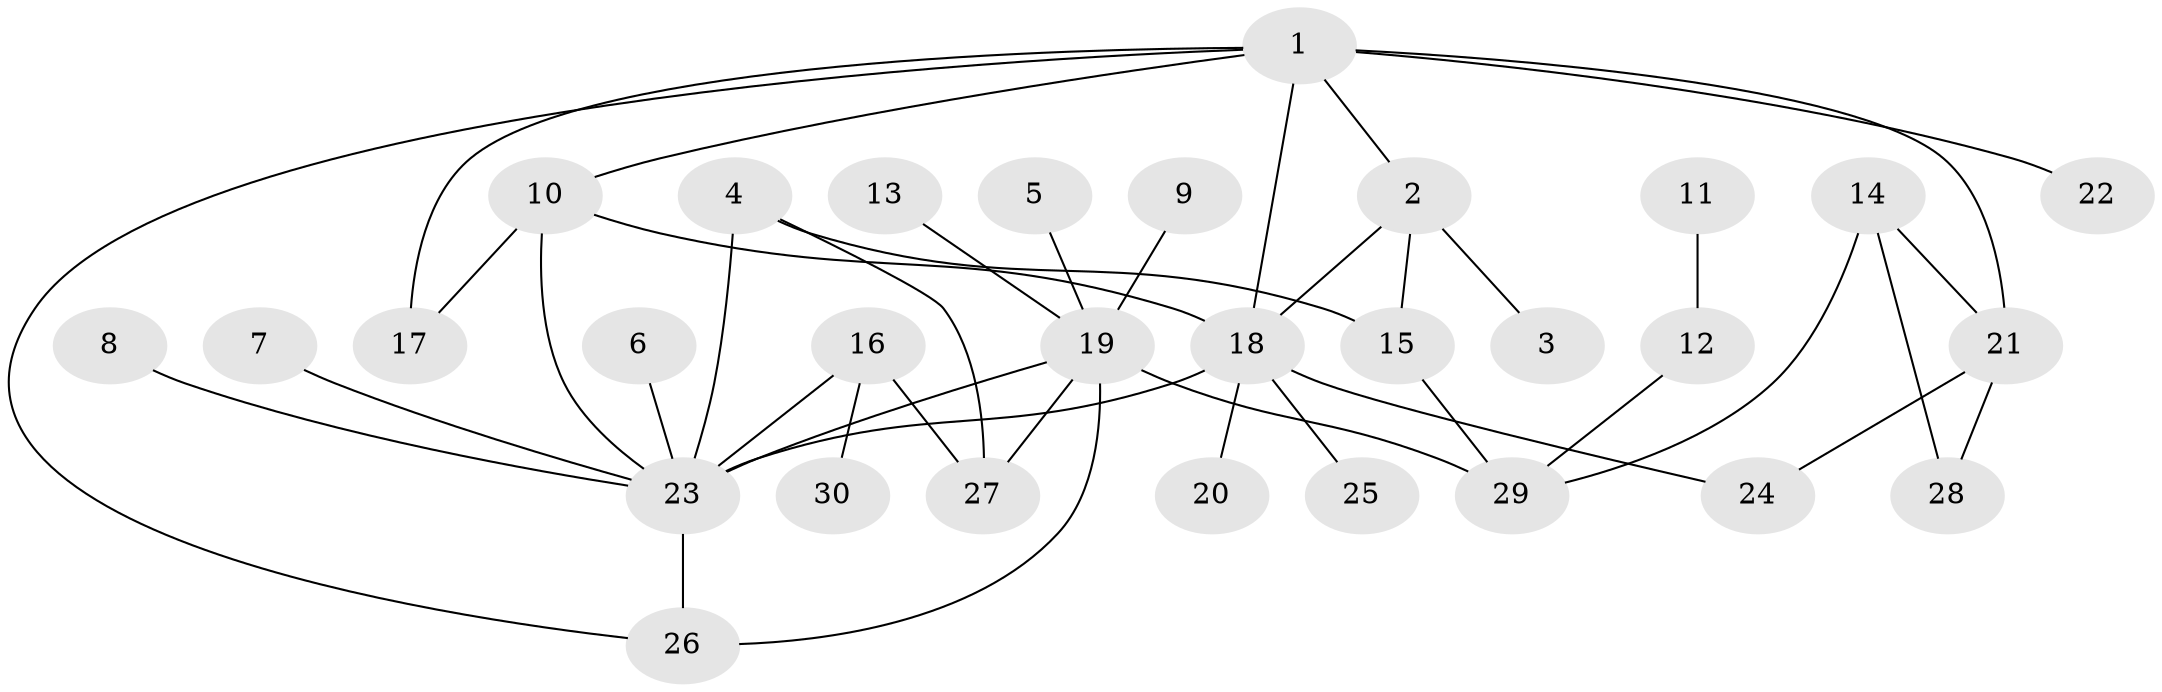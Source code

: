 // original degree distribution, {6: 0.05, 5: 0.1, 4: 0.06666666666666667, 3: 0.21666666666666667, 2: 0.2833333333333333, 1: 0.2833333333333333}
// Generated by graph-tools (version 1.1) at 2025/25/03/09/25 03:25:32]
// undirected, 30 vertices, 42 edges
graph export_dot {
graph [start="1"]
  node [color=gray90,style=filled];
  1;
  2;
  3;
  4;
  5;
  6;
  7;
  8;
  9;
  10;
  11;
  12;
  13;
  14;
  15;
  16;
  17;
  18;
  19;
  20;
  21;
  22;
  23;
  24;
  25;
  26;
  27;
  28;
  29;
  30;
  1 -- 2 [weight=1.0];
  1 -- 10 [weight=1.0];
  1 -- 17 [weight=2.0];
  1 -- 18 [weight=2.0];
  1 -- 21 [weight=1.0];
  1 -- 22 [weight=1.0];
  1 -- 26 [weight=1.0];
  2 -- 3 [weight=1.0];
  2 -- 15 [weight=1.0];
  2 -- 18 [weight=1.0];
  4 -- 15 [weight=1.0];
  4 -- 23 [weight=2.0];
  4 -- 27 [weight=1.0];
  5 -- 19 [weight=1.0];
  6 -- 23 [weight=1.0];
  7 -- 23 [weight=1.0];
  8 -- 23 [weight=1.0];
  9 -- 19 [weight=1.0];
  10 -- 17 [weight=1.0];
  10 -- 18 [weight=1.0];
  10 -- 23 [weight=1.0];
  11 -- 12 [weight=1.0];
  12 -- 29 [weight=1.0];
  13 -- 19 [weight=1.0];
  14 -- 21 [weight=1.0];
  14 -- 28 [weight=1.0];
  14 -- 29 [weight=1.0];
  15 -- 29 [weight=1.0];
  16 -- 23 [weight=1.0];
  16 -- 27 [weight=2.0];
  16 -- 30 [weight=1.0];
  18 -- 20 [weight=1.0];
  18 -- 23 [weight=1.0];
  18 -- 24 [weight=1.0];
  18 -- 25 [weight=1.0];
  19 -- 23 [weight=1.0];
  19 -- 26 [weight=1.0];
  19 -- 27 [weight=1.0];
  19 -- 29 [weight=2.0];
  21 -- 24 [weight=1.0];
  21 -- 28 [weight=1.0];
  23 -- 26 [weight=1.0];
}
